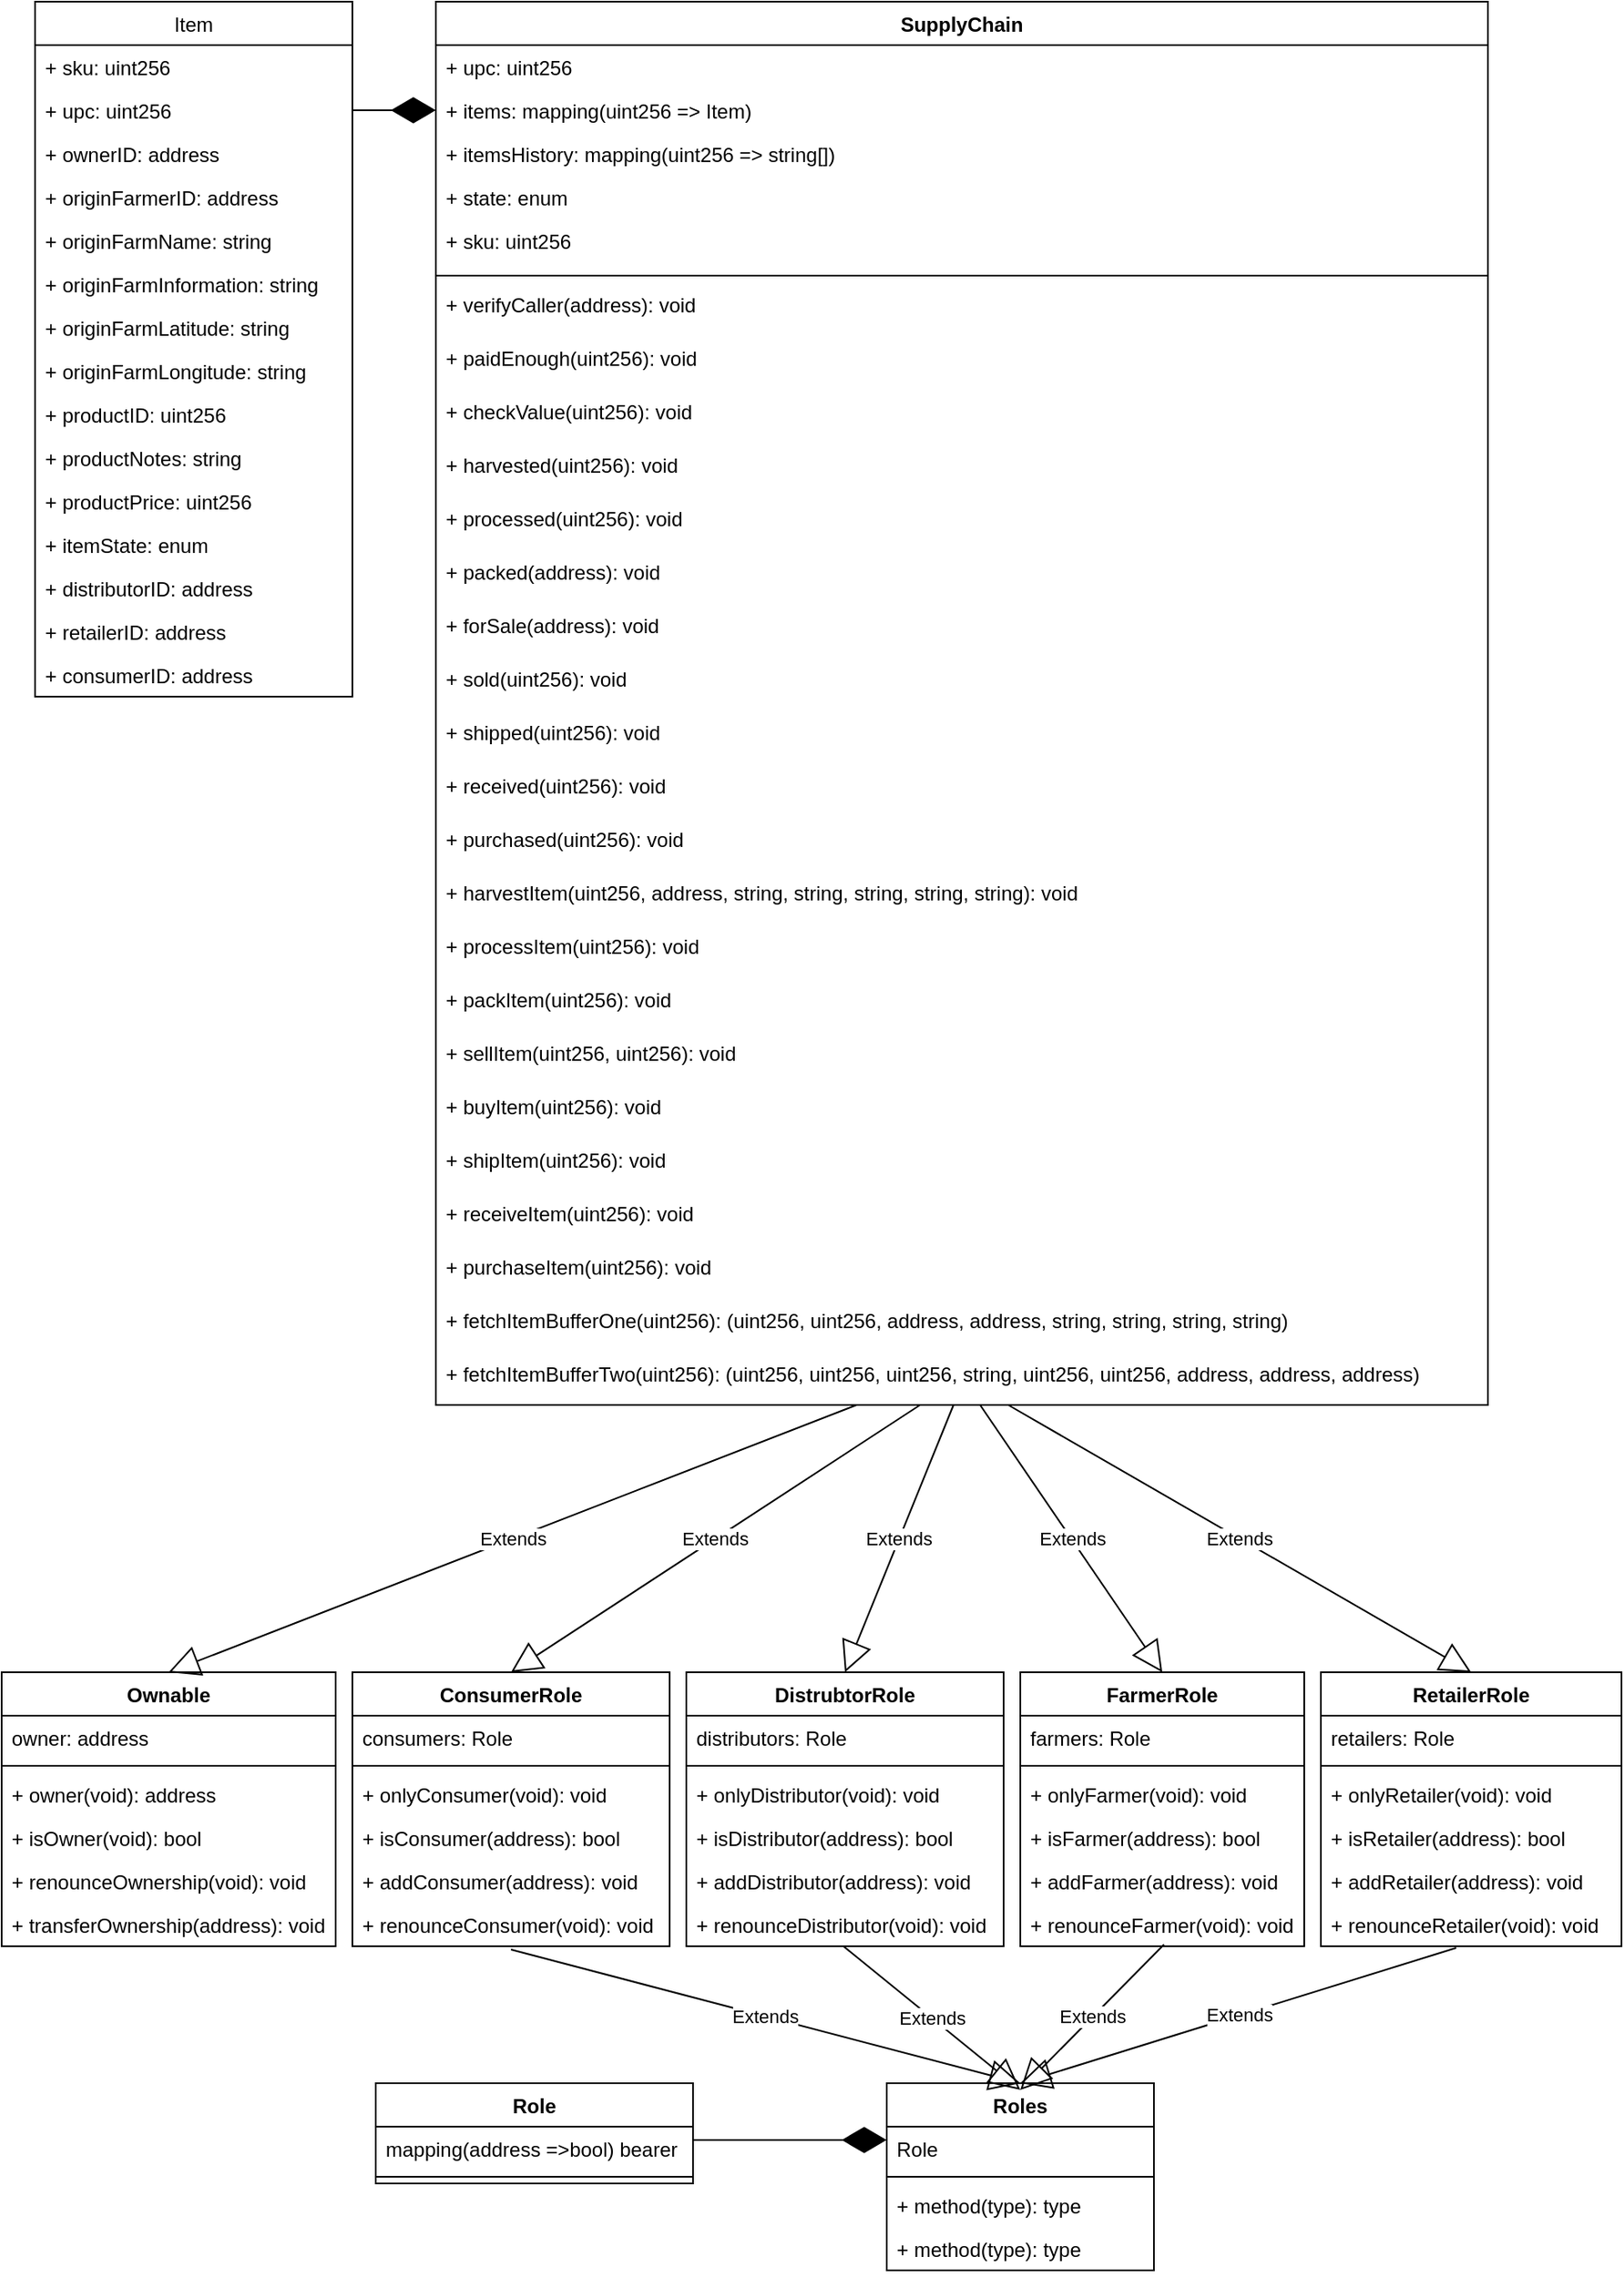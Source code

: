 <mxfile version="15.1.4" type="device"><diagram id="C5RBs43oDa-KdzZeNtuy" name="Page-1"><mxGraphModel dx="1350" dy="740" grid="1" gridSize="10" guides="1" tooltips="1" connect="1" arrows="1" fold="1" page="1" pageScale="1" pageWidth="827" pageHeight="1169" math="0" shadow="0"><root><mxCell id="WIyWlLk6GJQsqaUBKTNV-0"/><mxCell id="WIyWlLk6GJQsqaUBKTNV-1" parent="WIyWlLk6GJQsqaUBKTNV-0"/><mxCell id="BB_MaODUqUrPztwARigh-22" value="Roles" style="swimlane;fontStyle=1;align=center;verticalAlign=top;childLayout=stackLayout;horizontal=1;startSize=26;horizontalStack=0;resizeParent=1;resizeParentMax=0;resizeLast=0;collapsible=1;marginBottom=0;" vertex="1" parent="WIyWlLk6GJQsqaUBKTNV-1"><mxGeometry x="530" y="1286" width="160" height="112" as="geometry"/></mxCell><mxCell id="BB_MaODUqUrPztwARigh-23" value="Role" style="text;strokeColor=none;fillColor=none;align=left;verticalAlign=top;spacingLeft=4;spacingRight=4;overflow=hidden;rotatable=0;points=[[0,0.5],[1,0.5]];portConstraint=eastwest;" vertex="1" parent="BB_MaODUqUrPztwARigh-22"><mxGeometry y="26" width="160" height="26" as="geometry"/></mxCell><mxCell id="BB_MaODUqUrPztwARigh-24" value="" style="line;strokeWidth=1;fillColor=none;align=left;verticalAlign=middle;spacingTop=-1;spacingLeft=3;spacingRight=3;rotatable=0;labelPosition=right;points=[];portConstraint=eastwest;" vertex="1" parent="BB_MaODUqUrPztwARigh-22"><mxGeometry y="52" width="160" height="8" as="geometry"/></mxCell><mxCell id="BB_MaODUqUrPztwARigh-25" value="+ method(type): type" style="text;strokeColor=none;fillColor=none;align=left;verticalAlign=top;spacingLeft=4;spacingRight=4;overflow=hidden;rotatable=0;points=[[0,0.5],[1,0.5]];portConstraint=eastwest;" vertex="1" parent="BB_MaODUqUrPztwARigh-22"><mxGeometry y="60" width="160" height="26" as="geometry"/></mxCell><mxCell id="BB_MaODUqUrPztwARigh-26" value="+ method(type): type" style="text;strokeColor=none;fillColor=none;align=left;verticalAlign=top;spacingLeft=4;spacingRight=4;overflow=hidden;rotatable=0;points=[[0,0.5],[1,0.5]];portConstraint=eastwest;" vertex="1" parent="BB_MaODUqUrPztwARigh-22"><mxGeometry y="86" width="160" height="26" as="geometry"/></mxCell><mxCell id="BB_MaODUqUrPztwARigh-27" value="Role" style="swimlane;fontStyle=1;align=center;verticalAlign=top;childLayout=stackLayout;horizontal=1;startSize=26;horizontalStack=0;resizeParent=1;resizeParentMax=0;resizeLast=0;collapsible=1;marginBottom=0;" vertex="1" parent="WIyWlLk6GJQsqaUBKTNV-1"><mxGeometry x="224" y="1286" width="190" height="60" as="geometry"/></mxCell><mxCell id="BB_MaODUqUrPztwARigh-28" value="mapping(address =&gt;bool) bearer" style="text;strokeColor=none;fillColor=none;align=left;verticalAlign=top;spacingLeft=4;spacingRight=4;overflow=hidden;rotatable=0;points=[[0,0.5],[1,0.5]];portConstraint=eastwest;" vertex="1" parent="BB_MaODUqUrPztwARigh-27"><mxGeometry y="26" width="190" height="26" as="geometry"/></mxCell><mxCell id="BB_MaODUqUrPztwARigh-29" value="" style="line;strokeWidth=1;fillColor=none;align=left;verticalAlign=middle;spacingTop=-1;spacingLeft=3;spacingRight=3;rotatable=0;labelPosition=right;points=[];portConstraint=eastwest;" vertex="1" parent="BB_MaODUqUrPztwARigh-27"><mxGeometry y="52" width="190" height="8" as="geometry"/></mxCell><mxCell id="BB_MaODUqUrPztwARigh-32" value="ConsumerRole" style="swimlane;fontStyle=1;align=center;verticalAlign=top;childLayout=stackLayout;horizontal=1;startSize=26;horizontalStack=0;resizeParent=1;resizeParentMax=0;resizeLast=0;collapsible=1;marginBottom=0;" vertex="1" parent="WIyWlLk6GJQsqaUBKTNV-1"><mxGeometry x="210" y="1040" width="190" height="164" as="geometry"/></mxCell><mxCell id="BB_MaODUqUrPztwARigh-33" value="consumers: Role" style="text;strokeColor=none;fillColor=none;align=left;verticalAlign=top;spacingLeft=4;spacingRight=4;overflow=hidden;rotatable=0;points=[[0,0.5],[1,0.5]];portConstraint=eastwest;" vertex="1" parent="BB_MaODUqUrPztwARigh-32"><mxGeometry y="26" width="190" height="26" as="geometry"/></mxCell><mxCell id="BB_MaODUqUrPztwARigh-34" value="" style="line;strokeWidth=1;fillColor=none;align=left;verticalAlign=middle;spacingTop=-1;spacingLeft=3;spacingRight=3;rotatable=0;labelPosition=right;points=[];portConstraint=eastwest;" vertex="1" parent="BB_MaODUqUrPztwARigh-32"><mxGeometry y="52" width="190" height="8" as="geometry"/></mxCell><mxCell id="BB_MaODUqUrPztwARigh-35" value="+ onlyConsumer(void): void" style="text;strokeColor=none;fillColor=none;align=left;verticalAlign=top;spacingLeft=4;spacingRight=4;overflow=hidden;rotatable=0;points=[[0,0.5],[1,0.5]];portConstraint=eastwest;" vertex="1" parent="BB_MaODUqUrPztwARigh-32"><mxGeometry y="60" width="190" height="26" as="geometry"/></mxCell><mxCell id="BB_MaODUqUrPztwARigh-36" value="+ isConsumer(address): bool" style="text;strokeColor=none;fillColor=none;align=left;verticalAlign=top;spacingLeft=4;spacingRight=4;overflow=hidden;rotatable=0;points=[[0,0.5],[1,0.5]];portConstraint=eastwest;" vertex="1" parent="BB_MaODUqUrPztwARigh-32"><mxGeometry y="86" width="190" height="26" as="geometry"/></mxCell><mxCell id="BB_MaODUqUrPztwARigh-37" value="+ addConsumer(address): void" style="text;strokeColor=none;fillColor=none;align=left;verticalAlign=top;spacingLeft=4;spacingRight=4;overflow=hidden;rotatable=0;points=[[0,0.5],[1,0.5]];portConstraint=eastwest;" vertex="1" parent="BB_MaODUqUrPztwARigh-32"><mxGeometry y="112" width="190" height="26" as="geometry"/></mxCell><mxCell id="BB_MaODUqUrPztwARigh-38" value="+ renounceConsumer(void): void" style="text;strokeColor=none;fillColor=none;align=left;verticalAlign=top;spacingLeft=4;spacingRight=4;overflow=hidden;rotatable=0;points=[[0,0.5],[1,0.5]];portConstraint=eastwest;" vertex="1" parent="BB_MaODUqUrPztwARigh-32"><mxGeometry y="138" width="190" height="26" as="geometry"/></mxCell><mxCell id="BB_MaODUqUrPztwARigh-39" value="DistrubtorRole" style="swimlane;fontStyle=1;align=center;verticalAlign=top;childLayout=stackLayout;horizontal=1;startSize=26;horizontalStack=0;resizeParent=1;resizeParentMax=0;resizeLast=0;collapsible=1;marginBottom=0;" vertex="1" parent="WIyWlLk6GJQsqaUBKTNV-1"><mxGeometry x="410" y="1040" width="190" height="164" as="geometry"/></mxCell><mxCell id="BB_MaODUqUrPztwARigh-40" value="distributors: Role" style="text;strokeColor=none;fillColor=none;align=left;verticalAlign=top;spacingLeft=4;spacingRight=4;overflow=hidden;rotatable=0;points=[[0,0.5],[1,0.5]];portConstraint=eastwest;" vertex="1" parent="BB_MaODUqUrPztwARigh-39"><mxGeometry y="26" width="190" height="26" as="geometry"/></mxCell><mxCell id="BB_MaODUqUrPztwARigh-41" value="" style="line;strokeWidth=1;fillColor=none;align=left;verticalAlign=middle;spacingTop=-1;spacingLeft=3;spacingRight=3;rotatable=0;labelPosition=right;points=[];portConstraint=eastwest;" vertex="1" parent="BB_MaODUqUrPztwARigh-39"><mxGeometry y="52" width="190" height="8" as="geometry"/></mxCell><mxCell id="BB_MaODUqUrPztwARigh-42" value="+ onlyDistributor(void): void" style="text;strokeColor=none;fillColor=none;align=left;verticalAlign=top;spacingLeft=4;spacingRight=4;overflow=hidden;rotatable=0;points=[[0,0.5],[1,0.5]];portConstraint=eastwest;" vertex="1" parent="BB_MaODUqUrPztwARigh-39"><mxGeometry y="60" width="190" height="26" as="geometry"/></mxCell><mxCell id="BB_MaODUqUrPztwARigh-43" value="+ isDistributor(address): bool" style="text;strokeColor=none;fillColor=none;align=left;verticalAlign=top;spacingLeft=4;spacingRight=4;overflow=hidden;rotatable=0;points=[[0,0.5],[1,0.5]];portConstraint=eastwest;" vertex="1" parent="BB_MaODUqUrPztwARigh-39"><mxGeometry y="86" width="190" height="26" as="geometry"/></mxCell><mxCell id="BB_MaODUqUrPztwARigh-44" value="+ addDistributor(address): void" style="text;strokeColor=none;fillColor=none;align=left;verticalAlign=top;spacingLeft=4;spacingRight=4;overflow=hidden;rotatable=0;points=[[0,0.5],[1,0.5]];portConstraint=eastwest;" vertex="1" parent="BB_MaODUqUrPztwARigh-39"><mxGeometry y="112" width="190" height="26" as="geometry"/></mxCell><mxCell id="BB_MaODUqUrPztwARigh-45" value="+ renounceDistributor(void): void" style="text;strokeColor=none;fillColor=none;align=left;verticalAlign=top;spacingLeft=4;spacingRight=4;overflow=hidden;rotatable=0;points=[[0,0.5],[1,0.5]];portConstraint=eastwest;" vertex="1" parent="BB_MaODUqUrPztwARigh-39"><mxGeometry y="138" width="190" height="26" as="geometry"/></mxCell><mxCell id="BB_MaODUqUrPztwARigh-46" value="FarmerRole" style="swimlane;fontStyle=1;align=center;verticalAlign=top;childLayout=stackLayout;horizontal=1;startSize=26;horizontalStack=0;resizeParent=1;resizeParentMax=0;resizeLast=0;collapsible=1;marginBottom=0;" vertex="1" parent="WIyWlLk6GJQsqaUBKTNV-1"><mxGeometry x="610" y="1040" width="170" height="164" as="geometry"/></mxCell><mxCell id="BB_MaODUqUrPztwARigh-47" value="farmers: Role" style="text;strokeColor=none;fillColor=none;align=left;verticalAlign=top;spacingLeft=4;spacingRight=4;overflow=hidden;rotatable=0;points=[[0,0.5],[1,0.5]];portConstraint=eastwest;" vertex="1" parent="BB_MaODUqUrPztwARigh-46"><mxGeometry y="26" width="170" height="26" as="geometry"/></mxCell><mxCell id="BB_MaODUqUrPztwARigh-48" value="" style="line;strokeWidth=1;fillColor=none;align=left;verticalAlign=middle;spacingTop=-1;spacingLeft=3;spacingRight=3;rotatable=0;labelPosition=right;points=[];portConstraint=eastwest;" vertex="1" parent="BB_MaODUqUrPztwARigh-46"><mxGeometry y="52" width="170" height="8" as="geometry"/></mxCell><mxCell id="BB_MaODUqUrPztwARigh-49" value="+ onlyFarmer(void): void" style="text;strokeColor=none;fillColor=none;align=left;verticalAlign=top;spacingLeft=4;spacingRight=4;overflow=hidden;rotatable=0;points=[[0,0.5],[1,0.5]];portConstraint=eastwest;" vertex="1" parent="BB_MaODUqUrPztwARigh-46"><mxGeometry y="60" width="170" height="26" as="geometry"/></mxCell><mxCell id="BB_MaODUqUrPztwARigh-50" value="+ isFarmer(address): bool" style="text;strokeColor=none;fillColor=none;align=left;verticalAlign=top;spacingLeft=4;spacingRight=4;overflow=hidden;rotatable=0;points=[[0,0.5],[1,0.5]];portConstraint=eastwest;" vertex="1" parent="BB_MaODUqUrPztwARigh-46"><mxGeometry y="86" width="170" height="26" as="geometry"/></mxCell><mxCell id="BB_MaODUqUrPztwARigh-51" value="+ addFarmer(address): void" style="text;strokeColor=none;fillColor=none;align=left;verticalAlign=top;spacingLeft=4;spacingRight=4;overflow=hidden;rotatable=0;points=[[0,0.5],[1,0.5]];portConstraint=eastwest;" vertex="1" parent="BB_MaODUqUrPztwARigh-46"><mxGeometry y="112" width="170" height="26" as="geometry"/></mxCell><mxCell id="BB_MaODUqUrPztwARigh-52" value="+ renounceFarmer(void): void" style="text;strokeColor=none;fillColor=none;align=left;verticalAlign=top;spacingLeft=4;spacingRight=4;overflow=hidden;rotatable=0;points=[[0,0.5],[1,0.5]];portConstraint=eastwest;" vertex="1" parent="BB_MaODUqUrPztwARigh-46"><mxGeometry y="138" width="170" height="26" as="geometry"/></mxCell><mxCell id="BB_MaODUqUrPztwARigh-53" value="RetailerRole" style="swimlane;fontStyle=1;align=center;verticalAlign=top;childLayout=stackLayout;horizontal=1;startSize=26;horizontalStack=0;resizeParent=1;resizeParentMax=0;resizeLast=0;collapsible=1;marginBottom=0;" vertex="1" parent="WIyWlLk6GJQsqaUBKTNV-1"><mxGeometry x="790" y="1040" width="180" height="164" as="geometry"/></mxCell><mxCell id="BB_MaODUqUrPztwARigh-54" value="retailers: Role" style="text;strokeColor=none;fillColor=none;align=left;verticalAlign=top;spacingLeft=4;spacingRight=4;overflow=hidden;rotatable=0;points=[[0,0.5],[1,0.5]];portConstraint=eastwest;" vertex="1" parent="BB_MaODUqUrPztwARigh-53"><mxGeometry y="26" width="180" height="26" as="geometry"/></mxCell><mxCell id="BB_MaODUqUrPztwARigh-55" value="" style="line;strokeWidth=1;fillColor=none;align=left;verticalAlign=middle;spacingTop=-1;spacingLeft=3;spacingRight=3;rotatable=0;labelPosition=right;points=[];portConstraint=eastwest;" vertex="1" parent="BB_MaODUqUrPztwARigh-53"><mxGeometry y="52" width="180" height="8" as="geometry"/></mxCell><mxCell id="BB_MaODUqUrPztwARigh-56" value="+ onlyRetailer(void): void" style="text;strokeColor=none;fillColor=none;align=left;verticalAlign=top;spacingLeft=4;spacingRight=4;overflow=hidden;rotatable=0;points=[[0,0.5],[1,0.5]];portConstraint=eastwest;" vertex="1" parent="BB_MaODUqUrPztwARigh-53"><mxGeometry y="60" width="180" height="26" as="geometry"/></mxCell><mxCell id="BB_MaODUqUrPztwARigh-57" value="+ isRetailer(address): bool" style="text;strokeColor=none;fillColor=none;align=left;verticalAlign=top;spacingLeft=4;spacingRight=4;overflow=hidden;rotatable=0;points=[[0,0.5],[1,0.5]];portConstraint=eastwest;" vertex="1" parent="BB_MaODUqUrPztwARigh-53"><mxGeometry y="86" width="180" height="26" as="geometry"/></mxCell><mxCell id="BB_MaODUqUrPztwARigh-58" value="+ addRetailer(address): void" style="text;strokeColor=none;fillColor=none;align=left;verticalAlign=top;spacingLeft=4;spacingRight=4;overflow=hidden;rotatable=0;points=[[0,0.5],[1,0.5]];portConstraint=eastwest;" vertex="1" parent="BB_MaODUqUrPztwARigh-53"><mxGeometry y="112" width="180" height="26" as="geometry"/></mxCell><mxCell id="BB_MaODUqUrPztwARigh-59" value="+ renounceRetailer(void): void" style="text;strokeColor=none;fillColor=none;align=left;verticalAlign=top;spacingLeft=4;spacingRight=4;overflow=hidden;rotatable=0;points=[[0,0.5],[1,0.5]];portConstraint=eastwest;" vertex="1" parent="BB_MaODUqUrPztwARigh-53"><mxGeometry y="138" width="180" height="26" as="geometry"/></mxCell><mxCell id="BB_MaODUqUrPztwARigh-60" value="SupplyChain" style="swimlane;fontStyle=1;align=center;verticalAlign=top;childLayout=stackLayout;horizontal=1;startSize=26;horizontalStack=0;resizeParent=1;resizeParentMax=0;resizeLast=0;collapsible=1;marginBottom=0;" vertex="1" parent="WIyWlLk6GJQsqaUBKTNV-1"><mxGeometry x="260" y="40" width="630" height="840" as="geometry"><mxRectangle x="320" y="90" width="110" height="26" as="alternateBounds"/></mxGeometry></mxCell><mxCell id="BB_MaODUqUrPztwARigh-65" value="+ upc: uint256" style="text;strokeColor=none;fillColor=none;align=left;verticalAlign=top;spacingLeft=4;spacingRight=4;overflow=hidden;rotatable=0;points=[[0,0.5],[1,0.5]];portConstraint=eastwest;" vertex="1" parent="BB_MaODUqUrPztwARigh-60"><mxGeometry y="26" width="630" height="26" as="geometry"/></mxCell><mxCell id="BB_MaODUqUrPztwARigh-66" value="+ items: mapping(uint256 =&gt; Item)" style="text;strokeColor=none;fillColor=none;align=left;verticalAlign=top;spacingLeft=4;spacingRight=4;overflow=hidden;rotatable=0;points=[[0,0.5],[1,0.5]];portConstraint=eastwest;" vertex="1" parent="BB_MaODUqUrPztwARigh-60"><mxGeometry y="52" width="630" height="26" as="geometry"/></mxCell><mxCell id="BB_MaODUqUrPztwARigh-67" value="+ itemsHistory: mapping(uint256 =&gt; string[])" style="text;strokeColor=none;fillColor=none;align=left;verticalAlign=top;spacingLeft=4;spacingRight=4;overflow=hidden;rotatable=0;points=[[0,0.5],[1,0.5]];portConstraint=eastwest;" vertex="1" parent="BB_MaODUqUrPztwARigh-60"><mxGeometry y="78" width="630" height="26" as="geometry"/></mxCell><mxCell id="BB_MaODUqUrPztwARigh-68" value="+ state: enum" style="text;strokeColor=none;fillColor=none;align=left;verticalAlign=top;spacingLeft=4;spacingRight=4;overflow=hidden;rotatable=0;points=[[0,0.5],[1,0.5]];portConstraint=eastwest;" vertex="1" parent="BB_MaODUqUrPztwARigh-60"><mxGeometry y="104" width="630" height="26" as="geometry"/></mxCell><mxCell id="BB_MaODUqUrPztwARigh-61" value="+ sku: uint256" style="text;strokeColor=none;fillColor=none;align=left;verticalAlign=top;spacingLeft=4;spacingRight=4;overflow=hidden;rotatable=0;points=[[0,0.5],[1,0.5]];portConstraint=eastwest;" vertex="1" parent="BB_MaODUqUrPztwARigh-60"><mxGeometry y="130" width="630" height="30" as="geometry"/></mxCell><mxCell id="BB_MaODUqUrPztwARigh-62" value="" style="line;strokeWidth=1;fillColor=none;align=left;verticalAlign=middle;spacingTop=-1;spacingLeft=3;spacingRight=3;rotatable=0;labelPosition=right;points=[];portConstraint=eastwest;" vertex="1" parent="BB_MaODUqUrPztwARigh-60"><mxGeometry y="160" width="630" height="8" as="geometry"/></mxCell><mxCell id="BB_MaODUqUrPztwARigh-63" value="+ verifyCaller(address): void" style="text;strokeColor=none;fillColor=none;align=left;verticalAlign=top;spacingLeft=4;spacingRight=4;overflow=hidden;rotatable=0;points=[[0,0.5],[1,0.5]];portConstraint=eastwest;" vertex="1" parent="BB_MaODUqUrPztwARigh-60"><mxGeometry y="168" width="630" height="32" as="geometry"/></mxCell><mxCell id="BB_MaODUqUrPztwARigh-101" value="+ paidEnough(uint256): void" style="text;strokeColor=none;fillColor=none;align=left;verticalAlign=top;spacingLeft=4;spacingRight=4;overflow=hidden;rotatable=0;points=[[0,0.5],[1,0.5]];portConstraint=eastwest;" vertex="1" parent="BB_MaODUqUrPztwARigh-60"><mxGeometry y="200" width="630" height="32" as="geometry"/></mxCell><mxCell id="BB_MaODUqUrPztwARigh-102" value="+ checkValue(uint256): void" style="text;strokeColor=none;fillColor=none;align=left;verticalAlign=top;spacingLeft=4;spacingRight=4;overflow=hidden;rotatable=0;points=[[0,0.5],[1,0.5]];portConstraint=eastwest;" vertex="1" parent="BB_MaODUqUrPztwARigh-60"><mxGeometry y="232" width="630" height="32" as="geometry"/></mxCell><mxCell id="BB_MaODUqUrPztwARigh-103" value="+ harvested(uint256): void" style="text;strokeColor=none;fillColor=none;align=left;verticalAlign=top;spacingLeft=4;spacingRight=4;overflow=hidden;rotatable=0;points=[[0,0.5],[1,0.5]];portConstraint=eastwest;" vertex="1" parent="BB_MaODUqUrPztwARigh-60"><mxGeometry y="264" width="630" height="32" as="geometry"/></mxCell><mxCell id="BB_MaODUqUrPztwARigh-104" value="+ processed(uint256): void" style="text;strokeColor=none;fillColor=none;align=left;verticalAlign=top;spacingLeft=4;spacingRight=4;overflow=hidden;rotatable=0;points=[[0,0.5],[1,0.5]];portConstraint=eastwest;" vertex="1" parent="BB_MaODUqUrPztwARigh-60"><mxGeometry y="296" width="630" height="32" as="geometry"/></mxCell><mxCell id="BB_MaODUqUrPztwARigh-105" value="+ packed(address): void" style="text;strokeColor=none;fillColor=none;align=left;verticalAlign=top;spacingLeft=4;spacingRight=4;overflow=hidden;rotatable=0;points=[[0,0.5],[1,0.5]];portConstraint=eastwest;" vertex="1" parent="BB_MaODUqUrPztwARigh-60"><mxGeometry y="328" width="630" height="32" as="geometry"/></mxCell><mxCell id="BB_MaODUqUrPztwARigh-106" value="+ forSale(address): void" style="text;strokeColor=none;fillColor=none;align=left;verticalAlign=top;spacingLeft=4;spacingRight=4;overflow=hidden;rotatable=0;points=[[0,0.5],[1,0.5]];portConstraint=eastwest;" vertex="1" parent="BB_MaODUqUrPztwARigh-60"><mxGeometry y="360" width="630" height="32" as="geometry"/></mxCell><mxCell id="BB_MaODUqUrPztwARigh-107" value="+ sold(uint256): void" style="text;strokeColor=none;fillColor=none;align=left;verticalAlign=top;spacingLeft=4;spacingRight=4;overflow=hidden;rotatable=0;points=[[0,0.5],[1,0.5]];portConstraint=eastwest;" vertex="1" parent="BB_MaODUqUrPztwARigh-60"><mxGeometry y="392" width="630" height="32" as="geometry"/></mxCell><mxCell id="BB_MaODUqUrPztwARigh-108" value="+ shipped(uint256): void" style="text;strokeColor=none;fillColor=none;align=left;verticalAlign=top;spacingLeft=4;spacingRight=4;overflow=hidden;rotatable=0;points=[[0,0.5],[1,0.5]];portConstraint=eastwest;" vertex="1" parent="BB_MaODUqUrPztwARigh-60"><mxGeometry y="424" width="630" height="32" as="geometry"/></mxCell><mxCell id="BB_MaODUqUrPztwARigh-109" value="+ received(uint256): void" style="text;strokeColor=none;fillColor=none;align=left;verticalAlign=top;spacingLeft=4;spacingRight=4;overflow=hidden;rotatable=0;points=[[0,0.5],[1,0.5]];portConstraint=eastwest;" vertex="1" parent="BB_MaODUqUrPztwARigh-60"><mxGeometry y="456" width="630" height="32" as="geometry"/></mxCell><mxCell id="BB_MaODUqUrPztwARigh-110" value="+ purchased(uint256): void" style="text;strokeColor=none;fillColor=none;align=left;verticalAlign=top;spacingLeft=4;spacingRight=4;overflow=hidden;rotatable=0;points=[[0,0.5],[1,0.5]];portConstraint=eastwest;" vertex="1" parent="BB_MaODUqUrPztwARigh-60"><mxGeometry y="488" width="630" height="32" as="geometry"/></mxCell><mxCell id="BB_MaODUqUrPztwARigh-111" value="+ harvestItem(uint256, address, string, string, string, string, string): void" style="text;strokeColor=none;fillColor=none;align=left;verticalAlign=top;spacingLeft=4;spacingRight=4;overflow=hidden;rotatable=0;points=[[0,0.5],[1,0.5]];portConstraint=eastwest;" vertex="1" parent="BB_MaODUqUrPztwARigh-60"><mxGeometry y="520" width="630" height="32" as="geometry"/></mxCell><mxCell id="BB_MaODUqUrPztwARigh-112" value="+ processItem(uint256): void" style="text;strokeColor=none;fillColor=none;align=left;verticalAlign=top;spacingLeft=4;spacingRight=4;overflow=hidden;rotatable=0;points=[[0,0.5],[1,0.5]];portConstraint=eastwest;" vertex="1" parent="BB_MaODUqUrPztwARigh-60"><mxGeometry y="552" width="630" height="32" as="geometry"/></mxCell><mxCell id="BB_MaODUqUrPztwARigh-113" value="+ packItem(uint256): void" style="text;strokeColor=none;fillColor=none;align=left;verticalAlign=top;spacingLeft=4;spacingRight=4;overflow=hidden;rotatable=0;points=[[0,0.5],[1,0.5]];portConstraint=eastwest;" vertex="1" parent="BB_MaODUqUrPztwARigh-60"><mxGeometry y="584" width="630" height="32" as="geometry"/></mxCell><mxCell id="BB_MaODUqUrPztwARigh-114" value="+ sellItem(uint256, uint256): void" style="text;strokeColor=none;fillColor=none;align=left;verticalAlign=top;spacingLeft=4;spacingRight=4;overflow=hidden;rotatable=0;points=[[0,0.5],[1,0.5]];portConstraint=eastwest;" vertex="1" parent="BB_MaODUqUrPztwARigh-60"><mxGeometry y="616" width="630" height="32" as="geometry"/></mxCell><mxCell id="BB_MaODUqUrPztwARigh-115" value="+ buyItem(uint256): void" style="text;strokeColor=none;fillColor=none;align=left;verticalAlign=top;spacingLeft=4;spacingRight=4;overflow=hidden;rotatable=0;points=[[0,0.5],[1,0.5]];portConstraint=eastwest;" vertex="1" parent="BB_MaODUqUrPztwARigh-60"><mxGeometry y="648" width="630" height="32" as="geometry"/></mxCell><mxCell id="BB_MaODUqUrPztwARigh-116" value="+ shipItem(uint256): void" style="text;strokeColor=none;fillColor=none;align=left;verticalAlign=top;spacingLeft=4;spacingRight=4;overflow=hidden;rotatable=0;points=[[0,0.5],[1,0.5]];portConstraint=eastwest;" vertex="1" parent="BB_MaODUqUrPztwARigh-60"><mxGeometry y="680" width="630" height="32" as="geometry"/></mxCell><mxCell id="BB_MaODUqUrPztwARigh-117" value="+ receiveItem(uint256): void" style="text;strokeColor=none;fillColor=none;align=left;verticalAlign=top;spacingLeft=4;spacingRight=4;overflow=hidden;rotatable=0;points=[[0,0.5],[1,0.5]];portConstraint=eastwest;" vertex="1" parent="BB_MaODUqUrPztwARigh-60"><mxGeometry y="712" width="630" height="32" as="geometry"/></mxCell><mxCell id="BB_MaODUqUrPztwARigh-118" value="+ purchaseItem(uint256): void" style="text;strokeColor=none;fillColor=none;align=left;verticalAlign=top;spacingLeft=4;spacingRight=4;overflow=hidden;rotatable=0;points=[[0,0.5],[1,0.5]];portConstraint=eastwest;" vertex="1" parent="BB_MaODUqUrPztwARigh-60"><mxGeometry y="744" width="630" height="32" as="geometry"/></mxCell><mxCell id="BB_MaODUqUrPztwARigh-119" value="+ fetchItemBufferOne(uint256): (uint256, uint256, address, address, string, string, string, string)" style="text;strokeColor=none;fillColor=none;align=left;verticalAlign=top;spacingLeft=4;spacingRight=4;overflow=hidden;rotatable=0;points=[[0,0.5],[1,0.5]];portConstraint=eastwest;" vertex="1" parent="BB_MaODUqUrPztwARigh-60"><mxGeometry y="776" width="630" height="32" as="geometry"/></mxCell><mxCell id="BB_MaODUqUrPztwARigh-120" value="+ fetchItemBufferTwo(uint256): (uint256, uint256, uint256, string, uint256, uint256, address, address, address)" style="text;strokeColor=none;fillColor=none;align=left;verticalAlign=top;spacingLeft=4;spacingRight=4;overflow=hidden;rotatable=0;points=[[0,0.5],[1,0.5]];portConstraint=eastwest;" vertex="1" parent="BB_MaODUqUrPztwARigh-60"><mxGeometry y="808" width="630" height="32" as="geometry"/></mxCell><mxCell id="BB_MaODUqUrPztwARigh-73" value="Item" style="swimlane;fontStyle=0;childLayout=stackLayout;horizontal=1;startSize=26;fillColor=none;horizontalStack=0;resizeParent=1;resizeParentMax=0;resizeLast=0;collapsible=1;marginBottom=0;" vertex="1" parent="WIyWlLk6GJQsqaUBKTNV-1"><mxGeometry x="20" y="40" width="190" height="416" as="geometry"/></mxCell><mxCell id="BB_MaODUqUrPztwARigh-74" value="+ sku: uint256" style="text;strokeColor=none;fillColor=none;align=left;verticalAlign=top;spacingLeft=4;spacingRight=4;overflow=hidden;rotatable=0;points=[[0,0.5],[1,0.5]];portConstraint=eastwest;" vertex="1" parent="BB_MaODUqUrPztwARigh-73"><mxGeometry y="26" width="190" height="26" as="geometry"/></mxCell><mxCell id="BB_MaODUqUrPztwARigh-75" value="+ upc: uint256" style="text;strokeColor=none;fillColor=none;align=left;verticalAlign=top;spacingLeft=4;spacingRight=4;overflow=hidden;rotatable=0;points=[[0,0.5],[1,0.5]];portConstraint=eastwest;" vertex="1" parent="BB_MaODUqUrPztwARigh-73"><mxGeometry y="52" width="190" height="26" as="geometry"/></mxCell><mxCell id="BB_MaODUqUrPztwARigh-76" value="+ ownerID: address" style="text;strokeColor=none;fillColor=none;align=left;verticalAlign=top;spacingLeft=4;spacingRight=4;overflow=hidden;rotatable=0;points=[[0,0.5],[1,0.5]];portConstraint=eastwest;" vertex="1" parent="BB_MaODUqUrPztwARigh-73"><mxGeometry y="78" width="190" height="26" as="geometry"/></mxCell><mxCell id="BB_MaODUqUrPztwARigh-80" value="+ originFarmerID: address" style="text;strokeColor=none;fillColor=none;align=left;verticalAlign=top;spacingLeft=4;spacingRight=4;overflow=hidden;rotatable=0;points=[[0,0.5],[1,0.5]];portConstraint=eastwest;" vertex="1" parent="BB_MaODUqUrPztwARigh-73"><mxGeometry y="104" width="190" height="26" as="geometry"/></mxCell><mxCell id="BB_MaODUqUrPztwARigh-81" value="+ originFarmName: string" style="text;strokeColor=none;fillColor=none;align=left;verticalAlign=top;spacingLeft=4;spacingRight=4;overflow=hidden;rotatable=0;points=[[0,0.5],[1,0.5]];portConstraint=eastwest;" vertex="1" parent="BB_MaODUqUrPztwARigh-73"><mxGeometry y="130" width="190" height="26" as="geometry"/></mxCell><mxCell id="BB_MaODUqUrPztwARigh-82" value="+ originFarmInformation: string" style="text;strokeColor=none;fillColor=none;align=left;verticalAlign=top;spacingLeft=4;spacingRight=4;overflow=hidden;rotatable=0;points=[[0,0.5],[1,0.5]];portConstraint=eastwest;" vertex="1" parent="BB_MaODUqUrPztwARigh-73"><mxGeometry y="156" width="190" height="26" as="geometry"/></mxCell><mxCell id="BB_MaODUqUrPztwARigh-83" value="+ originFarmLatitude: string" style="text;strokeColor=none;fillColor=none;align=left;verticalAlign=top;spacingLeft=4;spacingRight=4;overflow=hidden;rotatable=0;points=[[0,0.5],[1,0.5]];portConstraint=eastwest;" vertex="1" parent="BB_MaODUqUrPztwARigh-73"><mxGeometry y="182" width="190" height="26" as="geometry"/></mxCell><mxCell id="BB_MaODUqUrPztwARigh-84" value="+ originFarmLongitude: string" style="text;strokeColor=none;fillColor=none;align=left;verticalAlign=top;spacingLeft=4;spacingRight=4;overflow=hidden;rotatable=0;points=[[0,0.5],[1,0.5]];portConstraint=eastwest;" vertex="1" parent="BB_MaODUqUrPztwARigh-73"><mxGeometry y="208" width="190" height="26" as="geometry"/></mxCell><mxCell id="BB_MaODUqUrPztwARigh-85" value="+ productID: uint256" style="text;strokeColor=none;fillColor=none;align=left;verticalAlign=top;spacingLeft=4;spacingRight=4;overflow=hidden;rotatable=0;points=[[0,0.5],[1,0.5]];portConstraint=eastwest;" vertex="1" parent="BB_MaODUqUrPztwARigh-73"><mxGeometry y="234" width="190" height="26" as="geometry"/></mxCell><mxCell id="BB_MaODUqUrPztwARigh-86" value="+ productNotes: string" style="text;strokeColor=none;fillColor=none;align=left;verticalAlign=top;spacingLeft=4;spacingRight=4;overflow=hidden;rotatable=0;points=[[0,0.5],[1,0.5]];portConstraint=eastwest;" vertex="1" parent="BB_MaODUqUrPztwARigh-73"><mxGeometry y="260" width="190" height="26" as="geometry"/></mxCell><mxCell id="BB_MaODUqUrPztwARigh-87" value="+ productPrice: uint256" style="text;strokeColor=none;fillColor=none;align=left;verticalAlign=top;spacingLeft=4;spacingRight=4;overflow=hidden;rotatable=0;points=[[0,0.5],[1,0.5]];portConstraint=eastwest;" vertex="1" parent="BB_MaODUqUrPztwARigh-73"><mxGeometry y="286" width="190" height="26" as="geometry"/></mxCell><mxCell id="BB_MaODUqUrPztwARigh-88" value="+ itemState: enum" style="text;strokeColor=none;fillColor=none;align=left;verticalAlign=top;spacingLeft=4;spacingRight=4;overflow=hidden;rotatable=0;points=[[0,0.5],[1,0.5]];portConstraint=eastwest;" vertex="1" parent="BB_MaODUqUrPztwARigh-73"><mxGeometry y="312" width="190" height="26" as="geometry"/></mxCell><mxCell id="BB_MaODUqUrPztwARigh-89" value="+ distributorID: address" style="text;strokeColor=none;fillColor=none;align=left;verticalAlign=top;spacingLeft=4;spacingRight=4;overflow=hidden;rotatable=0;points=[[0,0.5],[1,0.5]];portConstraint=eastwest;" vertex="1" parent="BB_MaODUqUrPztwARigh-73"><mxGeometry y="338" width="190" height="26" as="geometry"/></mxCell><mxCell id="BB_MaODUqUrPztwARigh-90" value="+ retailerID: address" style="text;strokeColor=none;fillColor=none;align=left;verticalAlign=top;spacingLeft=4;spacingRight=4;overflow=hidden;rotatable=0;points=[[0,0.5],[1,0.5]];portConstraint=eastwest;" vertex="1" parent="BB_MaODUqUrPztwARigh-73"><mxGeometry y="364" width="190" height="26" as="geometry"/></mxCell><mxCell id="BB_MaODUqUrPztwARigh-91" value="+ consumerID: address" style="text;strokeColor=none;fillColor=none;align=left;verticalAlign=top;spacingLeft=4;spacingRight=4;overflow=hidden;rotatable=0;points=[[0,0.5],[1,0.5]];portConstraint=eastwest;" vertex="1" parent="BB_MaODUqUrPztwARigh-73"><mxGeometry y="390" width="190" height="26" as="geometry"/></mxCell><mxCell id="BB_MaODUqUrPztwARigh-123" value="Ownable" style="swimlane;fontStyle=1;align=center;verticalAlign=top;childLayout=stackLayout;horizontal=1;startSize=26;horizontalStack=0;resizeParent=1;resizeParentMax=0;resizeLast=0;collapsible=1;marginBottom=0;" vertex="1" parent="WIyWlLk6GJQsqaUBKTNV-1"><mxGeometry y="1040" width="200" height="164" as="geometry"/></mxCell><mxCell id="BB_MaODUqUrPztwARigh-124" value="owner: address" style="text;strokeColor=none;fillColor=none;align=left;verticalAlign=top;spacingLeft=4;spacingRight=4;overflow=hidden;rotatable=0;points=[[0,0.5],[1,0.5]];portConstraint=eastwest;" vertex="1" parent="BB_MaODUqUrPztwARigh-123"><mxGeometry y="26" width="200" height="26" as="geometry"/></mxCell><mxCell id="BB_MaODUqUrPztwARigh-125" value="" style="line;strokeWidth=1;fillColor=none;align=left;verticalAlign=middle;spacingTop=-1;spacingLeft=3;spacingRight=3;rotatable=0;labelPosition=right;points=[];portConstraint=eastwest;" vertex="1" parent="BB_MaODUqUrPztwARigh-123"><mxGeometry y="52" width="200" height="8" as="geometry"/></mxCell><mxCell id="BB_MaODUqUrPztwARigh-126" value="+ owner(void): address" style="text;strokeColor=none;fillColor=none;align=left;verticalAlign=top;spacingLeft=4;spacingRight=4;overflow=hidden;rotatable=0;points=[[0,0.5],[1,0.5]];portConstraint=eastwest;" vertex="1" parent="BB_MaODUqUrPztwARigh-123"><mxGeometry y="60" width="200" height="26" as="geometry"/></mxCell><mxCell id="BB_MaODUqUrPztwARigh-127" value="+ isOwner(void): bool" style="text;strokeColor=none;fillColor=none;align=left;verticalAlign=top;spacingLeft=4;spacingRight=4;overflow=hidden;rotatable=0;points=[[0,0.5],[1,0.5]];portConstraint=eastwest;" vertex="1" parent="BB_MaODUqUrPztwARigh-123"><mxGeometry y="86" width="200" height="26" as="geometry"/></mxCell><mxCell id="BB_MaODUqUrPztwARigh-128" value="+ renounceOwnership(void): void" style="text;strokeColor=none;fillColor=none;align=left;verticalAlign=top;spacingLeft=4;spacingRight=4;overflow=hidden;rotatable=0;points=[[0,0.5],[1,0.5]];portConstraint=eastwest;" vertex="1" parent="BB_MaODUqUrPztwARigh-123"><mxGeometry y="112" width="200" height="26" as="geometry"/></mxCell><mxCell id="BB_MaODUqUrPztwARigh-129" value="+ transferOwnership(address): void" style="text;strokeColor=none;fillColor=none;align=left;verticalAlign=top;spacingLeft=4;spacingRight=4;overflow=hidden;rotatable=0;points=[[0,0.5],[1,0.5]];portConstraint=eastwest;" vertex="1" parent="BB_MaODUqUrPztwARigh-123"><mxGeometry y="138" width="200" height="26" as="geometry"/></mxCell><mxCell id="BB_MaODUqUrPztwARigh-135" value="Extends" style="endArrow=block;endSize=16;endFill=0;html=1;exitX=0.5;exitY=1.077;exitDx=0;exitDy=0;exitPerimeter=0;entryX=0.5;entryY=0;entryDx=0;entryDy=0;" edge="1" parent="WIyWlLk6GJQsqaUBKTNV-1" source="BB_MaODUqUrPztwARigh-38" target="BB_MaODUqUrPztwARigh-22"><mxGeometry width="160" relative="1" as="geometry"><mxPoint x="350" y="1230" as="sourcePoint"/><mxPoint x="510" y="1230" as="targetPoint"/></mxGeometry></mxCell><mxCell id="BB_MaODUqUrPztwARigh-146" value="Extends" style="endArrow=block;endSize=16;endFill=0;html=1;exitX=0.495;exitY=1;exitDx=0;exitDy=0;exitPerimeter=0;" edge="1" parent="WIyWlLk6GJQsqaUBKTNV-1" source="BB_MaODUqUrPztwARigh-45"><mxGeometry width="160" relative="1" as="geometry"><mxPoint x="810" y="1260" as="sourcePoint"/><mxPoint x="610" y="1290" as="targetPoint"/></mxGeometry></mxCell><mxCell id="BB_MaODUqUrPztwARigh-147" value="Extends" style="endArrow=block;endSize=16;endFill=0;html=1;exitX=0.506;exitY=0.962;exitDx=0;exitDy=0;exitPerimeter=0;" edge="1" parent="WIyWlLk6GJQsqaUBKTNV-1" source="BB_MaODUqUrPztwARigh-52"><mxGeometry width="160" relative="1" as="geometry"><mxPoint x="770" y="1230" as="sourcePoint"/><mxPoint x="610" y="1290" as="targetPoint"/></mxGeometry></mxCell><mxCell id="BB_MaODUqUrPztwARigh-148" value="Extends" style="endArrow=block;endSize=16;endFill=0;html=1;exitX=0.45;exitY=1.038;exitDx=0;exitDy=0;exitPerimeter=0;entryX=0.5;entryY=0;entryDx=0;entryDy=0;" edge="1" parent="WIyWlLk6GJQsqaUBKTNV-1" source="BB_MaODUqUrPztwARigh-59" target="BB_MaODUqUrPztwARigh-22"><mxGeometry width="160" relative="1" as="geometry"><mxPoint x="960" y="1300" as="sourcePoint"/><mxPoint x="1120" y="1300" as="targetPoint"/></mxGeometry></mxCell><mxCell id="BB_MaODUqUrPztwARigh-149" value="Extends" style="endArrow=block;endSize=16;endFill=0;html=1;entryX=0.5;entryY=0;entryDx=0;entryDy=0;" edge="1" parent="WIyWlLk6GJQsqaUBKTNV-1" target="BB_MaODUqUrPztwARigh-32"><mxGeometry width="160" relative="1" as="geometry"><mxPoint x="550" y="880" as="sourcePoint"/><mxPoint x="760" y="930" as="targetPoint"/></mxGeometry></mxCell><mxCell id="BB_MaODUqUrPztwARigh-150" value="Extends" style="endArrow=block;endSize=16;endFill=0;html=1;exitX=0.4;exitY=1;exitDx=0;exitDy=0;exitPerimeter=0;entryX=0.5;entryY=0;entryDx=0;entryDy=0;" edge="1" parent="WIyWlLk6GJQsqaUBKTNV-1" source="BB_MaODUqUrPztwARigh-120" target="BB_MaODUqUrPztwARigh-123"><mxGeometry width="160" relative="1" as="geometry"><mxPoint x="583.11" y="894" as="sourcePoint"/><mxPoint x="315" y="1050" as="targetPoint"/></mxGeometry></mxCell><mxCell id="BB_MaODUqUrPztwARigh-151" value="Extends" style="endArrow=block;endSize=16;endFill=0;html=1;entryX=0.5;entryY=0;entryDx=0;entryDy=0;" edge="1" parent="WIyWlLk6GJQsqaUBKTNV-1" target="BB_MaODUqUrPztwARigh-39"><mxGeometry width="160" relative="1" as="geometry"><mxPoint x="570" y="880" as="sourcePoint"/><mxPoint x="315" y="1050" as="targetPoint"/></mxGeometry></mxCell><mxCell id="BB_MaODUqUrPztwARigh-152" value="Extends" style="endArrow=block;endSize=16;endFill=0;html=1;entryX=0.5;entryY=0;entryDx=0;entryDy=0;" edge="1" parent="WIyWlLk6GJQsqaUBKTNV-1" source="BB_MaODUqUrPztwARigh-120" target="BB_MaODUqUrPztwARigh-46"><mxGeometry width="160" relative="1" as="geometry"><mxPoint x="580" y="890" as="sourcePoint"/><mxPoint x="515" y="1050" as="targetPoint"/></mxGeometry></mxCell><mxCell id="BB_MaODUqUrPztwARigh-153" value="Extends" style="endArrow=block;endSize=16;endFill=0;html=1;entryX=0.5;entryY=0;entryDx=0;entryDy=0;" edge="1" parent="WIyWlLk6GJQsqaUBKTNV-1" source="BB_MaODUqUrPztwARigh-120" target="BB_MaODUqUrPztwARigh-53"><mxGeometry width="160" relative="1" as="geometry"><mxPoint x="595.909" y="890" as="sourcePoint"/><mxPoint x="705" y="1050" as="targetPoint"/></mxGeometry></mxCell><mxCell id="BB_MaODUqUrPztwARigh-154" value="" style="endArrow=diamondThin;endFill=1;endSize=24;html=1;" edge="1" parent="WIyWlLk6GJQsqaUBKTNV-1"><mxGeometry width="160" relative="1" as="geometry"><mxPoint x="414" y="1320" as="sourcePoint"/><mxPoint x="530" y="1320" as="targetPoint"/></mxGeometry></mxCell><mxCell id="BB_MaODUqUrPztwARigh-155" value="" style="endArrow=diamondThin;endFill=1;endSize=24;html=1;exitX=1;exitY=0.5;exitDx=0;exitDy=0;entryX=0;entryY=0.5;entryDx=0;entryDy=0;" edge="1" parent="WIyWlLk6GJQsqaUBKTNV-1" source="BB_MaODUqUrPztwARigh-75" target="BB_MaODUqUrPztwARigh-66"><mxGeometry width="160" relative="1" as="geometry"><mxPoint x="340" as="sourcePoint"/><mxPoint x="500" as="targetPoint"/></mxGeometry></mxCell></root></mxGraphModel></diagram></mxfile>